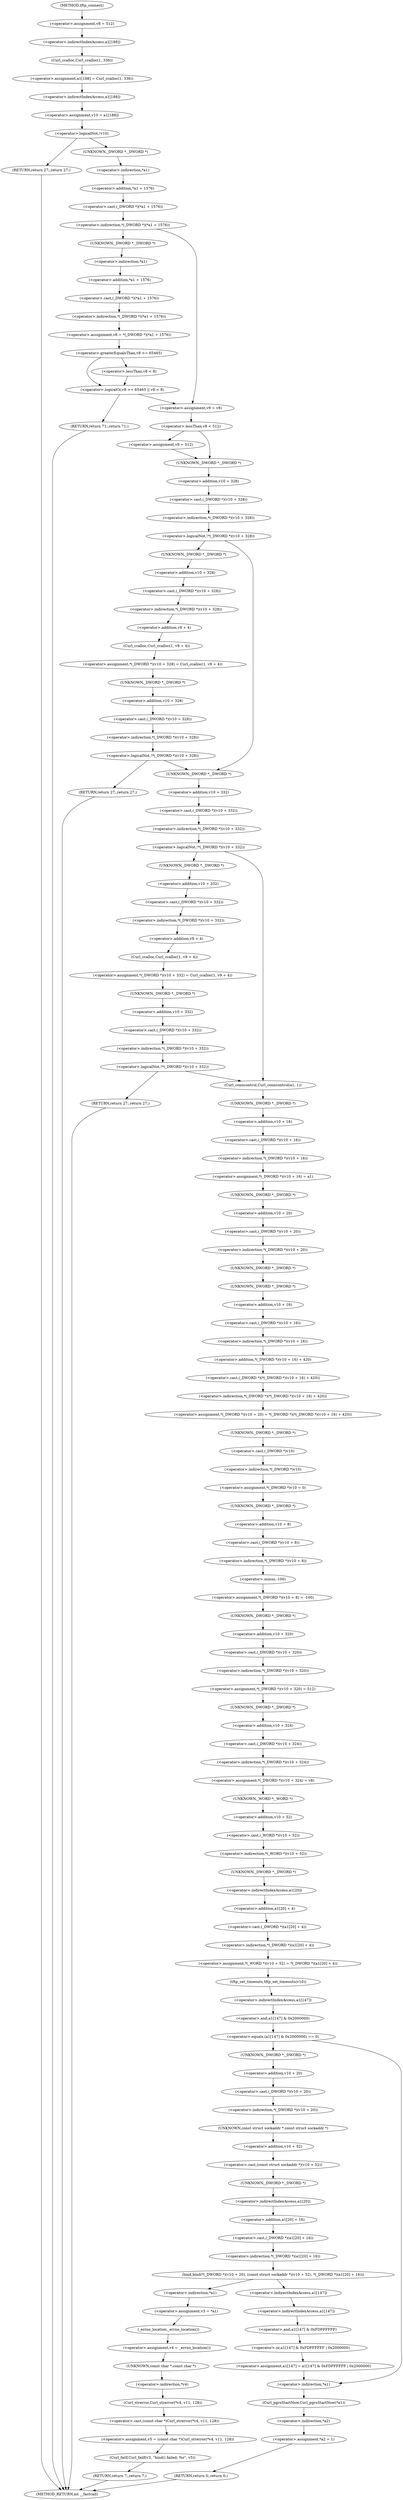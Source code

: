 digraph tftp_connect {  
"1000119" [label = "(<operator>.assignment,v8 = 512)" ]
"1000122" [label = "(<operator>.assignment,a1[188] = Curl_ccalloc(1, 336))" ]
"1000123" [label = "(<operator>.indirectIndexAccess,a1[188])" ]
"1000126" [label = "(Curl_ccalloc,Curl_ccalloc(1, 336))" ]
"1000129" [label = "(<operator>.assignment,v10 = a1[188])" ]
"1000131" [label = "(<operator>.indirectIndexAccess,a1[188])" ]
"1000135" [label = "(<operator>.logicalNot,!v10)" ]
"1000137" [label = "(RETURN,return 27;,return 27;)" ]
"1000140" [label = "(<operator>.indirection,*(_DWORD *)(*a1 + 1576))" ]
"1000141" [label = "(<operator>.cast,(_DWORD *)(*a1 + 1576))" ]
"1000142" [label = "(UNKNOWN,_DWORD *,_DWORD *)" ]
"1000143" [label = "(<operator>.addition,*a1 + 1576)" ]
"1000144" [label = "(<operator>.indirection,*a1)" ]
"1000148" [label = "(<operator>.assignment,v8 = *(_DWORD *)(*a1 + 1576))" ]
"1000150" [label = "(<operator>.indirection,*(_DWORD *)(*a1 + 1576))" ]
"1000151" [label = "(<operator>.cast,(_DWORD *)(*a1 + 1576))" ]
"1000152" [label = "(UNKNOWN,_DWORD *,_DWORD *)" ]
"1000153" [label = "(<operator>.addition,*a1 + 1576)" ]
"1000154" [label = "(<operator>.indirection,*a1)" ]
"1000158" [label = "(<operator>.logicalOr,v8 >= 65465 || v8 < 8)" ]
"1000159" [label = "(<operator>.greaterEqualsThan,v8 >= 65465)" ]
"1000162" [label = "(<operator>.lessThan,v8 < 8)" ]
"1000165" [label = "(RETURN,return 71;,return 71;)" ]
"1000167" [label = "(<operator>.assignment,v9 = v8)" ]
"1000171" [label = "(<operator>.lessThan,v8 < 512)" ]
"1000174" [label = "(<operator>.assignment,v9 = 512)" ]
"1000178" [label = "(<operator>.logicalNot,!*(_DWORD *)(v10 + 328))" ]
"1000179" [label = "(<operator>.indirection,*(_DWORD *)(v10 + 328))" ]
"1000180" [label = "(<operator>.cast,(_DWORD *)(v10 + 328))" ]
"1000181" [label = "(UNKNOWN,_DWORD *,_DWORD *)" ]
"1000182" [label = "(<operator>.addition,v10 + 328)" ]
"1000186" [label = "(<operator>.assignment,*(_DWORD *)(v10 + 328) = Curl_ccalloc(1, v9 + 4))" ]
"1000187" [label = "(<operator>.indirection,*(_DWORD *)(v10 + 328))" ]
"1000188" [label = "(<operator>.cast,(_DWORD *)(v10 + 328))" ]
"1000189" [label = "(UNKNOWN,_DWORD *,_DWORD *)" ]
"1000190" [label = "(<operator>.addition,v10 + 328)" ]
"1000193" [label = "(Curl_ccalloc,Curl_ccalloc(1, v9 + 4))" ]
"1000195" [label = "(<operator>.addition,v9 + 4)" ]
"1000199" [label = "(<operator>.logicalNot,!*(_DWORD *)(v10 + 328))" ]
"1000200" [label = "(<operator>.indirection,*(_DWORD *)(v10 + 328))" ]
"1000201" [label = "(<operator>.cast,(_DWORD *)(v10 + 328))" ]
"1000202" [label = "(UNKNOWN,_DWORD *,_DWORD *)" ]
"1000203" [label = "(<operator>.addition,v10 + 328)" ]
"1000206" [label = "(RETURN,return 27;,return 27;)" ]
"1000209" [label = "(<operator>.logicalNot,!*(_DWORD *)(v10 + 332))" ]
"1000210" [label = "(<operator>.indirection,*(_DWORD *)(v10 + 332))" ]
"1000211" [label = "(<operator>.cast,(_DWORD *)(v10 + 332))" ]
"1000212" [label = "(UNKNOWN,_DWORD *,_DWORD *)" ]
"1000213" [label = "(<operator>.addition,v10 + 332)" ]
"1000217" [label = "(<operator>.assignment,*(_DWORD *)(v10 + 332) = Curl_ccalloc(1, v9 + 4))" ]
"1000218" [label = "(<operator>.indirection,*(_DWORD *)(v10 + 332))" ]
"1000219" [label = "(<operator>.cast,(_DWORD *)(v10 + 332))" ]
"1000220" [label = "(UNKNOWN,_DWORD *,_DWORD *)" ]
"1000221" [label = "(<operator>.addition,v10 + 332)" ]
"1000224" [label = "(Curl_ccalloc,Curl_ccalloc(1, v9 + 4))" ]
"1000226" [label = "(<operator>.addition,v9 + 4)" ]
"1000230" [label = "(<operator>.logicalNot,!*(_DWORD *)(v10 + 332))" ]
"1000231" [label = "(<operator>.indirection,*(_DWORD *)(v10 + 332))" ]
"1000232" [label = "(<operator>.cast,(_DWORD *)(v10 + 332))" ]
"1000233" [label = "(UNKNOWN,_DWORD *,_DWORD *)" ]
"1000234" [label = "(<operator>.addition,v10 + 332)" ]
"1000237" [label = "(RETURN,return 27;,return 27;)" ]
"1000239" [label = "(Curl_conncontrol,Curl_conncontrol(a1, 1))" ]
"1000242" [label = "(<operator>.assignment,*(_DWORD *)(v10 + 16) = a1)" ]
"1000243" [label = "(<operator>.indirection,*(_DWORD *)(v10 + 16))" ]
"1000244" [label = "(<operator>.cast,(_DWORD *)(v10 + 16))" ]
"1000245" [label = "(UNKNOWN,_DWORD *,_DWORD *)" ]
"1000246" [label = "(<operator>.addition,v10 + 16)" ]
"1000250" [label = "(<operator>.assignment,*(_DWORD *)(v10 + 20) = *(_DWORD *)(*(_DWORD *)(v10 + 16) + 420))" ]
"1000251" [label = "(<operator>.indirection,*(_DWORD *)(v10 + 20))" ]
"1000252" [label = "(<operator>.cast,(_DWORD *)(v10 + 20))" ]
"1000253" [label = "(UNKNOWN,_DWORD *,_DWORD *)" ]
"1000254" [label = "(<operator>.addition,v10 + 20)" ]
"1000257" [label = "(<operator>.indirection,*(_DWORD *)(*(_DWORD *)(v10 + 16) + 420))" ]
"1000258" [label = "(<operator>.cast,(_DWORD *)(*(_DWORD *)(v10 + 16) + 420))" ]
"1000259" [label = "(UNKNOWN,_DWORD *,_DWORD *)" ]
"1000260" [label = "(<operator>.addition,*(_DWORD *)(v10 + 16) + 420)" ]
"1000261" [label = "(<operator>.indirection,*(_DWORD *)(v10 + 16))" ]
"1000262" [label = "(<operator>.cast,(_DWORD *)(v10 + 16))" ]
"1000263" [label = "(UNKNOWN,_DWORD *,_DWORD *)" ]
"1000264" [label = "(<operator>.addition,v10 + 16)" ]
"1000268" [label = "(<operator>.assignment,*(_DWORD *)v10 = 0)" ]
"1000269" [label = "(<operator>.indirection,*(_DWORD *)v10)" ]
"1000270" [label = "(<operator>.cast,(_DWORD *)v10)" ]
"1000271" [label = "(UNKNOWN,_DWORD *,_DWORD *)" ]
"1000274" [label = "(<operator>.assignment,*(_DWORD *)(v10 + 8) = -100)" ]
"1000275" [label = "(<operator>.indirection,*(_DWORD *)(v10 + 8))" ]
"1000276" [label = "(<operator>.cast,(_DWORD *)(v10 + 8))" ]
"1000277" [label = "(UNKNOWN,_DWORD *,_DWORD *)" ]
"1000278" [label = "(<operator>.addition,v10 + 8)" ]
"1000281" [label = "(<operator>.minus,-100)" ]
"1000283" [label = "(<operator>.assignment,*(_DWORD *)(v10 + 320) = 512)" ]
"1000284" [label = "(<operator>.indirection,*(_DWORD *)(v10 + 320))" ]
"1000285" [label = "(<operator>.cast,(_DWORD *)(v10 + 320))" ]
"1000286" [label = "(UNKNOWN,_DWORD *,_DWORD *)" ]
"1000287" [label = "(<operator>.addition,v10 + 320)" ]
"1000291" [label = "(<operator>.assignment,*(_DWORD *)(v10 + 324) = v8)" ]
"1000292" [label = "(<operator>.indirection,*(_DWORD *)(v10 + 324))" ]
"1000293" [label = "(<operator>.cast,(_DWORD *)(v10 + 324))" ]
"1000294" [label = "(UNKNOWN,_DWORD *,_DWORD *)" ]
"1000295" [label = "(<operator>.addition,v10 + 324)" ]
"1000299" [label = "(<operator>.assignment,*(_WORD *)(v10 + 52) = *(_DWORD *)(a1[20] + 4))" ]
"1000300" [label = "(<operator>.indirection,*(_WORD *)(v10 + 52))" ]
"1000301" [label = "(<operator>.cast,(_WORD *)(v10 + 52))" ]
"1000302" [label = "(UNKNOWN,_WORD *,_WORD *)" ]
"1000303" [label = "(<operator>.addition,v10 + 52)" ]
"1000306" [label = "(<operator>.indirection,*(_DWORD *)(a1[20] + 4))" ]
"1000307" [label = "(<operator>.cast,(_DWORD *)(a1[20] + 4))" ]
"1000308" [label = "(UNKNOWN,_DWORD *,_DWORD *)" ]
"1000309" [label = "(<operator>.addition,a1[20] + 4)" ]
"1000310" [label = "(<operator>.indirectIndexAccess,a1[20])" ]
"1000314" [label = "(tftp_set_timeouts,tftp_set_timeouts(v10))" ]
"1000317" [label = "(<operator>.equals,(a1[147] & 0x2000000) == 0)" ]
"1000318" [label = "(<operator>.and,a1[147] & 0x2000000)" ]
"1000319" [label = "(<operator>.indirectIndexAccess,a1[147])" ]
"1000326" [label = "(bind,bind(*(_DWORD *)(v10 + 20), (const struct sockaddr *)(v10 + 52), *(_DWORD *)(a1[20] + 16)))" ]
"1000327" [label = "(<operator>.indirection,*(_DWORD *)(v10 + 20))" ]
"1000328" [label = "(<operator>.cast,(_DWORD *)(v10 + 20))" ]
"1000329" [label = "(UNKNOWN,_DWORD *,_DWORD *)" ]
"1000330" [label = "(<operator>.addition,v10 + 20)" ]
"1000333" [label = "(<operator>.cast,(const struct sockaddr *)(v10 + 52))" ]
"1000334" [label = "(UNKNOWN,const struct sockaddr *,const struct sockaddr *)" ]
"1000335" [label = "(<operator>.addition,v10 + 52)" ]
"1000338" [label = "(<operator>.indirection,*(_DWORD *)(a1[20] + 16))" ]
"1000339" [label = "(<operator>.cast,(_DWORD *)(a1[20] + 16))" ]
"1000340" [label = "(UNKNOWN,_DWORD *,_DWORD *)" ]
"1000341" [label = "(<operator>.addition,a1[20] + 16)" ]
"1000342" [label = "(<operator>.indirectIndexAccess,a1[20])" ]
"1000347" [label = "(<operator>.assignment,v3 = *a1)" ]
"1000349" [label = "(<operator>.indirection,*a1)" ]
"1000351" [label = "(<operator>.assignment,v4 = _errno_location())" ]
"1000353" [label = "(_errno_location,_errno_location())" ]
"1000354" [label = "(<operator>.assignment,v5 = (const char *)Curl_strerror(*v4, v11, 128))" ]
"1000356" [label = "(<operator>.cast,(const char *)Curl_strerror(*v4, v11, 128))" ]
"1000357" [label = "(UNKNOWN,const char *,const char *)" ]
"1000358" [label = "(Curl_strerror,Curl_strerror(*v4, v11, 128))" ]
"1000359" [label = "(<operator>.indirection,*v4)" ]
"1000363" [label = "(Curl_failf,Curl_failf(v3, \"bind() failed; %s\", v5))" ]
"1000367" [label = "(RETURN,return 7;,return 7;)" ]
"1000369" [label = "(<operator>.assignment,a1[147] = a1[147] & 0xFDFFFFFF | 0x2000000)" ]
"1000370" [label = "(<operator>.indirectIndexAccess,a1[147])" ]
"1000373" [label = "(<operator>.or,a1[147] & 0xFDFFFFFF | 0x2000000)" ]
"1000374" [label = "(<operator>.and,a1[147] & 0xFDFFFFFF)" ]
"1000375" [label = "(<operator>.indirectIndexAccess,a1[147])" ]
"1000380" [label = "(Curl_pgrsStartNow,Curl_pgrsStartNow(*a1))" ]
"1000381" [label = "(<operator>.indirection,*a1)" ]
"1000383" [label = "(<operator>.assignment,*a2 = 1)" ]
"1000384" [label = "(<operator>.indirection,*a2)" ]
"1000387" [label = "(RETURN,return 0;,return 0;)" ]
"1000108" [label = "(METHOD,tftp_connect)" ]
"1000389" [label = "(METHOD_RETURN,int __fastcall)" ]
  "1000119" -> "1000123" 
  "1000122" -> "1000131" 
  "1000123" -> "1000126" 
  "1000126" -> "1000122" 
  "1000129" -> "1000135" 
  "1000131" -> "1000129" 
  "1000135" -> "1000142" 
  "1000135" -> "1000137" 
  "1000137" -> "1000389" 
  "1000140" -> "1000152" 
  "1000140" -> "1000167" 
  "1000141" -> "1000140" 
  "1000142" -> "1000144" 
  "1000143" -> "1000141" 
  "1000144" -> "1000143" 
  "1000148" -> "1000159" 
  "1000150" -> "1000148" 
  "1000151" -> "1000150" 
  "1000152" -> "1000154" 
  "1000153" -> "1000151" 
  "1000154" -> "1000153" 
  "1000158" -> "1000165" 
  "1000158" -> "1000167" 
  "1000159" -> "1000158" 
  "1000159" -> "1000162" 
  "1000162" -> "1000158" 
  "1000165" -> "1000389" 
  "1000167" -> "1000171" 
  "1000171" -> "1000181" 
  "1000171" -> "1000174" 
  "1000174" -> "1000181" 
  "1000178" -> "1000189" 
  "1000178" -> "1000212" 
  "1000179" -> "1000178" 
  "1000180" -> "1000179" 
  "1000181" -> "1000182" 
  "1000182" -> "1000180" 
  "1000186" -> "1000202" 
  "1000187" -> "1000195" 
  "1000188" -> "1000187" 
  "1000189" -> "1000190" 
  "1000190" -> "1000188" 
  "1000193" -> "1000186" 
  "1000195" -> "1000193" 
  "1000199" -> "1000212" 
  "1000199" -> "1000206" 
  "1000200" -> "1000199" 
  "1000201" -> "1000200" 
  "1000202" -> "1000203" 
  "1000203" -> "1000201" 
  "1000206" -> "1000389" 
  "1000209" -> "1000220" 
  "1000209" -> "1000239" 
  "1000210" -> "1000209" 
  "1000211" -> "1000210" 
  "1000212" -> "1000213" 
  "1000213" -> "1000211" 
  "1000217" -> "1000233" 
  "1000218" -> "1000226" 
  "1000219" -> "1000218" 
  "1000220" -> "1000221" 
  "1000221" -> "1000219" 
  "1000224" -> "1000217" 
  "1000226" -> "1000224" 
  "1000230" -> "1000237" 
  "1000230" -> "1000239" 
  "1000231" -> "1000230" 
  "1000232" -> "1000231" 
  "1000233" -> "1000234" 
  "1000234" -> "1000232" 
  "1000237" -> "1000389" 
  "1000239" -> "1000245" 
  "1000242" -> "1000253" 
  "1000243" -> "1000242" 
  "1000244" -> "1000243" 
  "1000245" -> "1000246" 
  "1000246" -> "1000244" 
  "1000250" -> "1000271" 
  "1000251" -> "1000259" 
  "1000252" -> "1000251" 
  "1000253" -> "1000254" 
  "1000254" -> "1000252" 
  "1000257" -> "1000250" 
  "1000258" -> "1000257" 
  "1000259" -> "1000263" 
  "1000260" -> "1000258" 
  "1000261" -> "1000260" 
  "1000262" -> "1000261" 
  "1000263" -> "1000264" 
  "1000264" -> "1000262" 
  "1000268" -> "1000277" 
  "1000269" -> "1000268" 
  "1000270" -> "1000269" 
  "1000271" -> "1000270" 
  "1000274" -> "1000286" 
  "1000275" -> "1000281" 
  "1000276" -> "1000275" 
  "1000277" -> "1000278" 
  "1000278" -> "1000276" 
  "1000281" -> "1000274" 
  "1000283" -> "1000294" 
  "1000284" -> "1000283" 
  "1000285" -> "1000284" 
  "1000286" -> "1000287" 
  "1000287" -> "1000285" 
  "1000291" -> "1000302" 
  "1000292" -> "1000291" 
  "1000293" -> "1000292" 
  "1000294" -> "1000295" 
  "1000295" -> "1000293" 
  "1000299" -> "1000314" 
  "1000300" -> "1000308" 
  "1000301" -> "1000300" 
  "1000302" -> "1000303" 
  "1000303" -> "1000301" 
  "1000306" -> "1000299" 
  "1000307" -> "1000306" 
  "1000308" -> "1000310" 
  "1000309" -> "1000307" 
  "1000310" -> "1000309" 
  "1000314" -> "1000319" 
  "1000317" -> "1000329" 
  "1000317" -> "1000381" 
  "1000318" -> "1000317" 
  "1000319" -> "1000318" 
  "1000326" -> "1000349" 
  "1000326" -> "1000370" 
  "1000327" -> "1000334" 
  "1000328" -> "1000327" 
  "1000329" -> "1000330" 
  "1000330" -> "1000328" 
  "1000333" -> "1000340" 
  "1000334" -> "1000335" 
  "1000335" -> "1000333" 
  "1000338" -> "1000326" 
  "1000339" -> "1000338" 
  "1000340" -> "1000342" 
  "1000341" -> "1000339" 
  "1000342" -> "1000341" 
  "1000347" -> "1000353" 
  "1000349" -> "1000347" 
  "1000351" -> "1000357" 
  "1000353" -> "1000351" 
  "1000354" -> "1000363" 
  "1000356" -> "1000354" 
  "1000357" -> "1000359" 
  "1000358" -> "1000356" 
  "1000359" -> "1000358" 
  "1000363" -> "1000367" 
  "1000367" -> "1000389" 
  "1000369" -> "1000381" 
  "1000370" -> "1000375" 
  "1000373" -> "1000369" 
  "1000374" -> "1000373" 
  "1000375" -> "1000374" 
  "1000380" -> "1000384" 
  "1000381" -> "1000380" 
  "1000383" -> "1000387" 
  "1000384" -> "1000383" 
  "1000387" -> "1000389" 
  "1000108" -> "1000119" 
}
